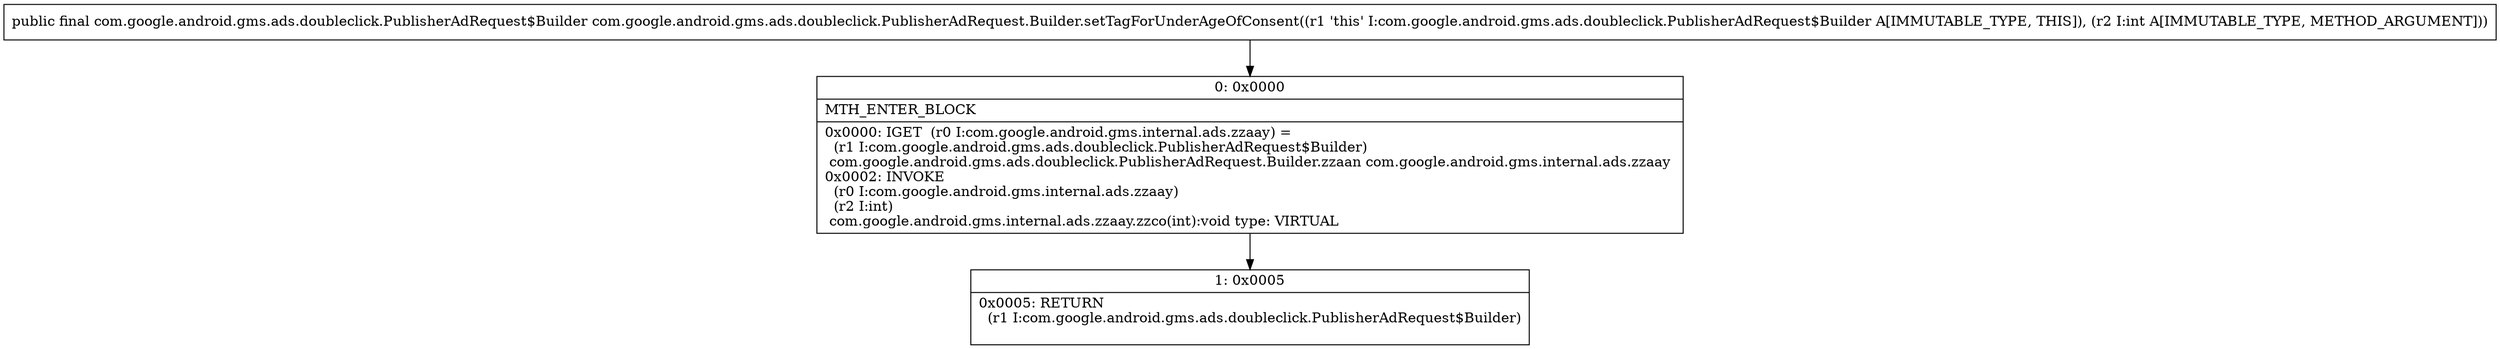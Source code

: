 digraph "CFG forcom.google.android.gms.ads.doubleclick.PublisherAdRequest.Builder.setTagForUnderAgeOfConsent(I)Lcom\/google\/android\/gms\/ads\/doubleclick\/PublisherAdRequest$Builder;" {
Node_0 [shape=record,label="{0\:\ 0x0000|MTH_ENTER_BLOCK\l|0x0000: IGET  (r0 I:com.google.android.gms.internal.ads.zzaay) = \l  (r1 I:com.google.android.gms.ads.doubleclick.PublisherAdRequest$Builder)\l com.google.android.gms.ads.doubleclick.PublisherAdRequest.Builder.zzaan com.google.android.gms.internal.ads.zzaay \l0x0002: INVOKE  \l  (r0 I:com.google.android.gms.internal.ads.zzaay)\l  (r2 I:int)\l com.google.android.gms.internal.ads.zzaay.zzco(int):void type: VIRTUAL \l}"];
Node_1 [shape=record,label="{1\:\ 0x0005|0x0005: RETURN  \l  (r1 I:com.google.android.gms.ads.doubleclick.PublisherAdRequest$Builder)\l \l}"];
MethodNode[shape=record,label="{public final com.google.android.gms.ads.doubleclick.PublisherAdRequest$Builder com.google.android.gms.ads.doubleclick.PublisherAdRequest.Builder.setTagForUnderAgeOfConsent((r1 'this' I:com.google.android.gms.ads.doubleclick.PublisherAdRequest$Builder A[IMMUTABLE_TYPE, THIS]), (r2 I:int A[IMMUTABLE_TYPE, METHOD_ARGUMENT])) }"];
MethodNode -> Node_0;
Node_0 -> Node_1;
}

